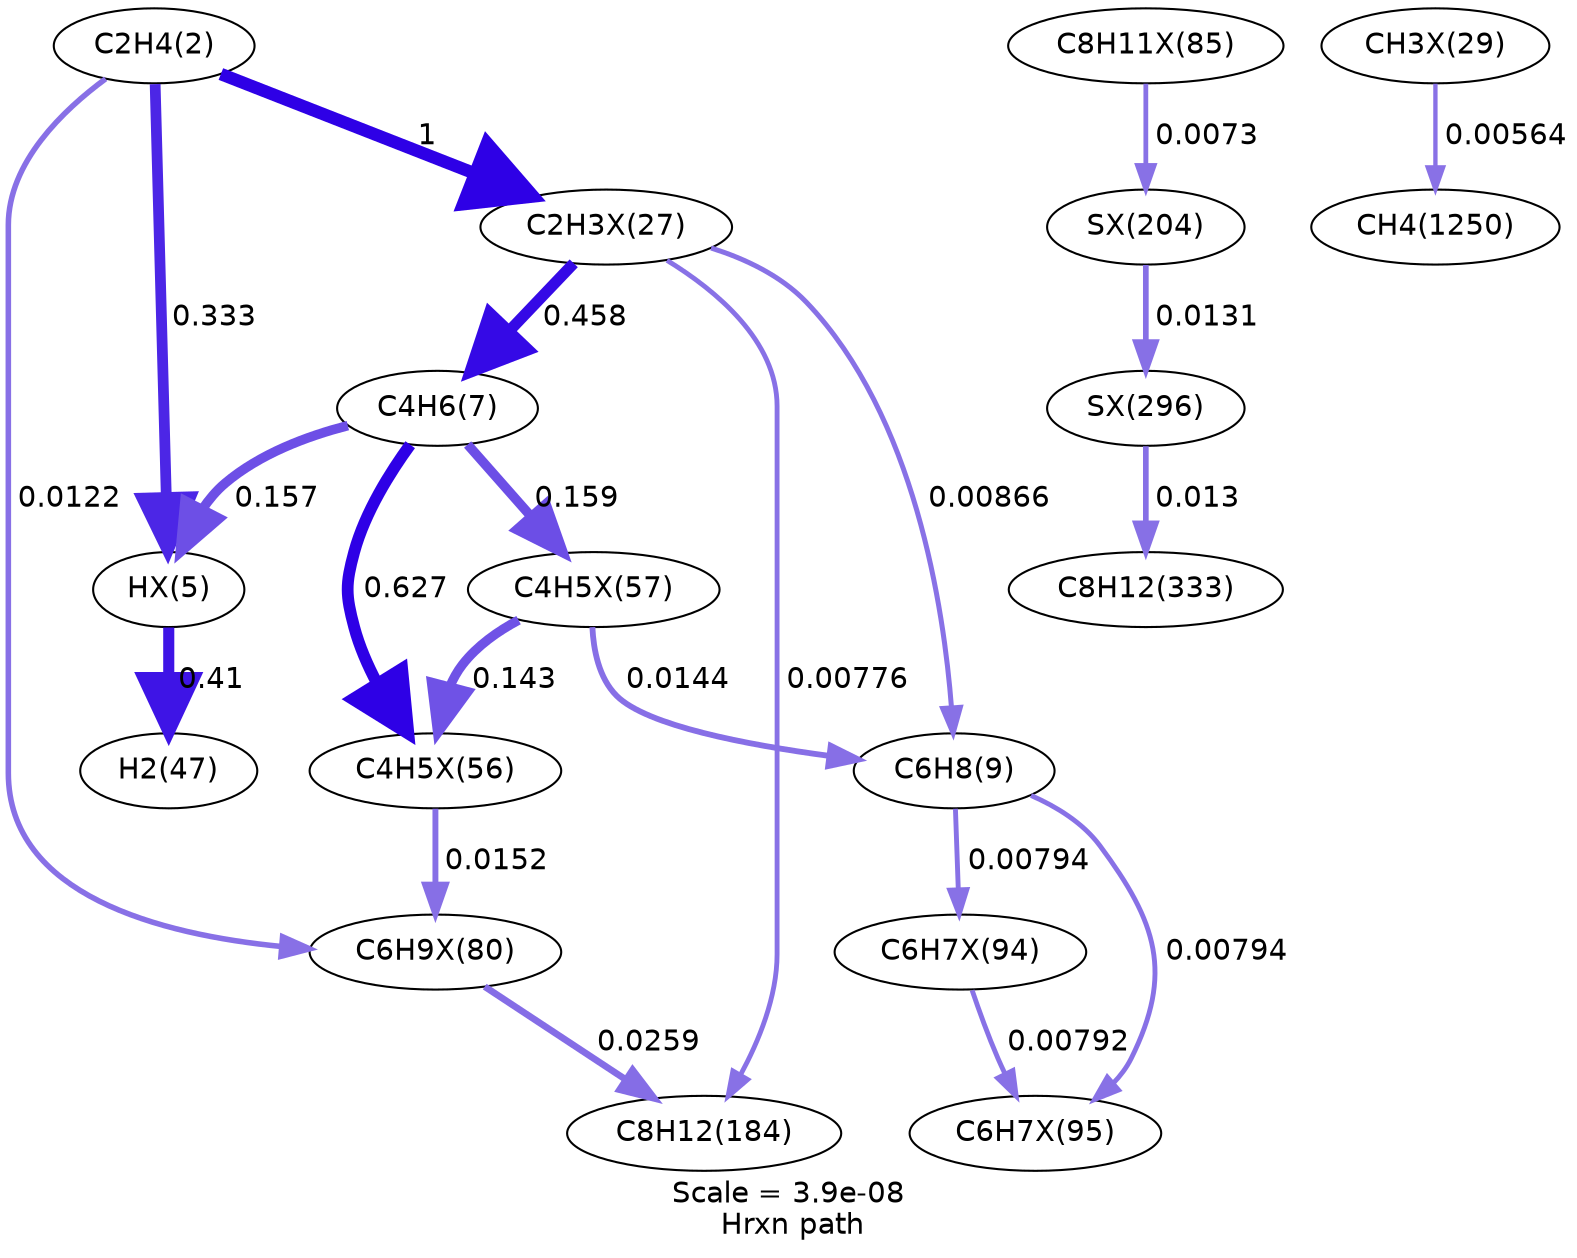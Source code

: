 digraph reaction_paths {
center=1;
s5 -> s47[fontname="Helvetica", style="setlinewidth(5.17)", arrowsize=2.59, color="0.7, 0.833, 0.9"
, label=" 0.333"];
s5 -> s48[fontname="Helvetica", style="setlinewidth(6)", arrowsize=3, color="0.7, 1.5, 0.9"
, label=" 1"];
s5 -> s65[fontname="Helvetica", style="setlinewidth(2.67)", arrowsize=1.34, color="0.7, 0.512, 0.9"
, label=" 0.0122"];
s47 -> s11[fontname="Helvetica", style="setlinewidth(5.33)", arrowsize=2.66, color="0.7, 0.91, 0.9"
, label=" 0.41"];
s8 -> s47[fontname="Helvetica", style="setlinewidth(4.6)", arrowsize=2.3, color="0.7, 0.657, 0.9"
, label=" 0.157"];
s48 -> s8[fontname="Helvetica", style="setlinewidth(5.41)", arrowsize=2.71, color="0.7, 0.958, 0.9"
, label=" 0.458"];
s48 -> s9[fontname="Helvetica", style="setlinewidth(2.41)", arrowsize=1.21, color="0.7, 0.509, 0.9"
, label=" 0.00866"];
s48 -> s13[fontname="Helvetica", style="setlinewidth(2.33)", arrowsize=1.17, color="0.7, 0.508, 0.9"
, label=" 0.00776"];
s8 -> s60[fontname="Helvetica", style="setlinewidth(4.61)", arrowsize=2.31, color="0.7, 0.659, 0.9"
, label=" 0.159"];
s8 -> s59[fontname="Helvetica", style="setlinewidth(5.65)", arrowsize=2.82, color="0.7, 1.13, 0.9"
, label=" 0.627"];
s60 -> s59[fontname="Helvetica", style="setlinewidth(4.53)", arrowsize=2.27, color="0.7, 0.643, 0.9"
, label=" 0.143"];
s60 -> s9[fontname="Helvetica", style="setlinewidth(2.8)", arrowsize=1.4, color="0.7, 0.514, 0.9"
, label=" 0.0144"];
s59 -> s65[fontname="Helvetica", style="setlinewidth(2.84)", arrowsize=1.42, color="0.7, 0.515, 0.9"
, label=" 0.0152"];
s9 -> s69[fontname="Helvetica", style="setlinewidth(2.35)", arrowsize=1.17, color="0.7, 0.508, 0.9"
, label=" 0.00794"];
s9 -> s68[fontname="Helvetica", style="setlinewidth(2.35)", arrowsize=1.17, color="0.7, 0.508, 0.9"
, label=" 0.00794"];
s68 -> s69[fontname="Helvetica", style="setlinewidth(2.35)", arrowsize=1.17, color="0.7, 0.508, 0.9"
, label=" 0.00792"];
s65 -> s13[fontname="Helvetica", style="setlinewidth(3.24)", arrowsize=1.62, color="0.7, 0.526, 0.9"
, label=" 0.0259"];
s66 -> s78[fontname="Helvetica", style="setlinewidth(2.29)", arrowsize=1.14, color="0.7, 0.507, 0.9"
, label=" 0.0073"];
s78 -> s88[fontname="Helvetica", style="setlinewidth(2.73)", arrowsize=1.36, color="0.7, 0.513, 0.9"
, label=" 0.0131"];
s88 -> s14[fontname="Helvetica", style="setlinewidth(2.72)", arrowsize=1.36, color="0.7, 0.513, 0.9"
, label=" 0.013"];
s50 -> s24[fontname="Helvetica", style="setlinewidth(2.09)", arrowsize=1.05, color="0.7, 0.506, 0.9"
, label=" 0.00564"];
s5 [ fontname="Helvetica", label="C2H4(2)"];
s8 [ fontname="Helvetica", label="C4H6(7)"];
s9 [ fontname="Helvetica", label="C6H8(9)"];
s11 [ fontname="Helvetica", label="H2(47)"];
s13 [ fontname="Helvetica", label="C8H12(184)"];
s14 [ fontname="Helvetica", label="C8H12(333)"];
s24 [ fontname="Helvetica", label="CH4(1250)"];
s47 [ fontname="Helvetica", label="HX(5)"];
s48 [ fontname="Helvetica", label="C2H3X(27)"];
s50 [ fontname="Helvetica", label="CH3X(29)"];
s59 [ fontname="Helvetica", label="C4H5X(56)"];
s60 [ fontname="Helvetica", label="C4H5X(57)"];
s65 [ fontname="Helvetica", label="C6H9X(80)"];
s66 [ fontname="Helvetica", label="C8H11X(85)"];
s68 [ fontname="Helvetica", label="C6H7X(94)"];
s69 [ fontname="Helvetica", label="C6H7X(95)"];
s78 [ fontname="Helvetica", label="SX(204)"];
s88 [ fontname="Helvetica", label="SX(296)"];
 label = "Scale = 3.9e-08\l Hrxn path";
 fontname = "Helvetica";
}
